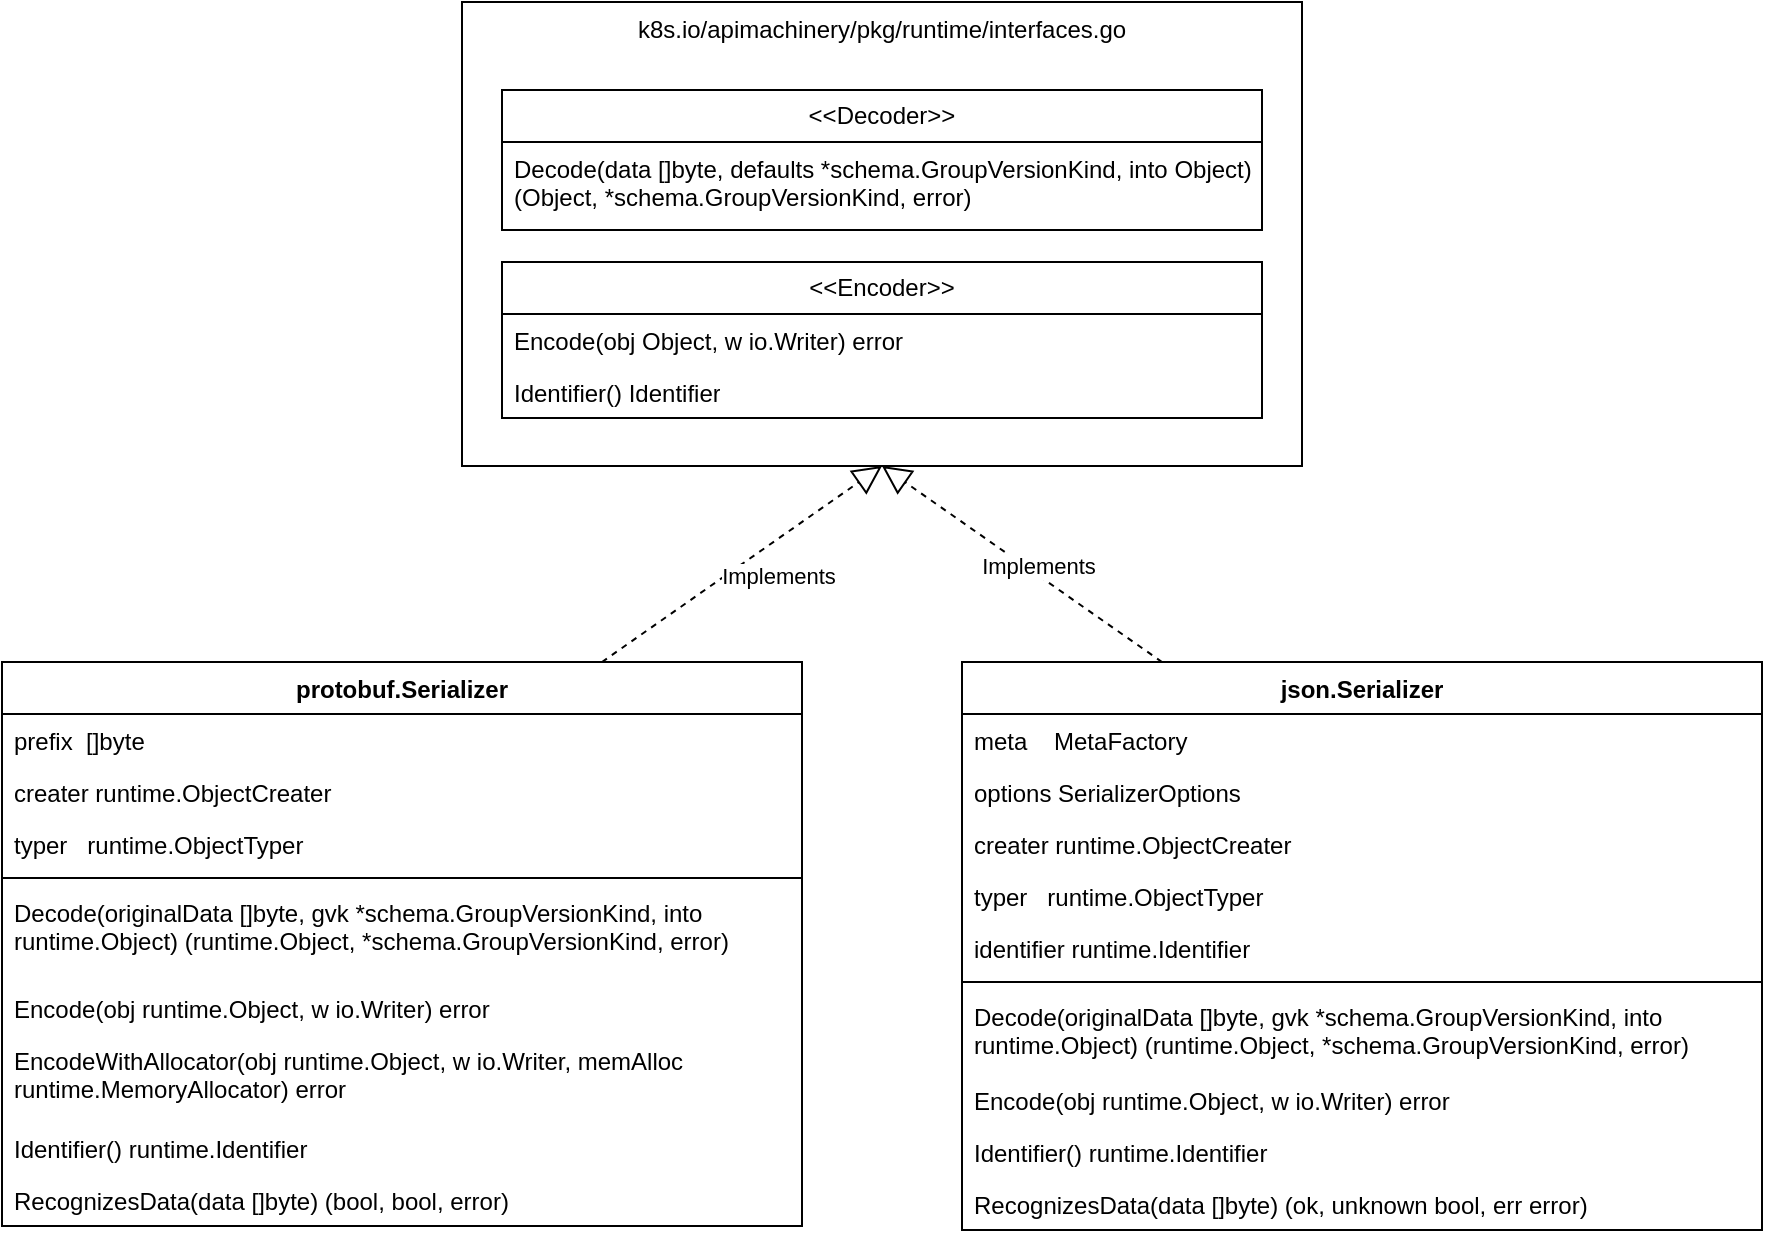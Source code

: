 <mxfile version="21.6.8" type="device">
  <diagram name="第 1 页" id="g9a9WJbPd82pONv9eINM">
    <mxGraphModel dx="2752" dy="-341" grid="1" gridSize="10" guides="1" tooltips="1" connect="1" arrows="1" fold="1" page="1" pageScale="1" pageWidth="827" pageHeight="1169" math="0" shadow="0">
      <root>
        <mxCell id="0" />
        <mxCell id="1" parent="0" />
        <mxCell id="4605UwU9DzvmUd3ZkHMn-1" value="json.Serializer" style="swimlane;fontStyle=1;align=center;verticalAlign=top;childLayout=stackLayout;horizontal=1;startSize=26;horizontalStack=0;resizeParent=1;resizeParentMax=0;resizeLast=0;collapsible=1;marginBottom=0;whiteSpace=wrap;html=1;" vertex="1" parent="1">
          <mxGeometry x="-1120" y="2280" width="400" height="284" as="geometry" />
        </mxCell>
        <mxCell id="4605UwU9DzvmUd3ZkHMn-2" value="meta&amp;nbsp; &amp;nbsp; MetaFactory" style="text;strokeColor=none;fillColor=none;align=left;verticalAlign=top;spacingLeft=4;spacingRight=4;overflow=hidden;rotatable=0;points=[[0,0.5],[1,0.5]];portConstraint=eastwest;whiteSpace=wrap;html=1;" vertex="1" parent="4605UwU9DzvmUd3ZkHMn-1">
          <mxGeometry y="26" width="400" height="26" as="geometry" />
        </mxCell>
        <mxCell id="4605UwU9DzvmUd3ZkHMn-3" value="options SerializerOptions" style="text;strokeColor=none;fillColor=none;align=left;verticalAlign=top;spacingLeft=4;spacingRight=4;overflow=hidden;rotatable=0;points=[[0,0.5],[1,0.5]];portConstraint=eastwest;whiteSpace=wrap;html=1;" vertex="1" parent="4605UwU9DzvmUd3ZkHMn-1">
          <mxGeometry y="52" width="400" height="26" as="geometry" />
        </mxCell>
        <mxCell id="4605UwU9DzvmUd3ZkHMn-4" value="creater runtime.ObjectCreater" style="text;strokeColor=none;fillColor=none;align=left;verticalAlign=top;spacingLeft=4;spacingRight=4;overflow=hidden;rotatable=0;points=[[0,0.5],[1,0.5]];portConstraint=eastwest;whiteSpace=wrap;html=1;" vertex="1" parent="4605UwU9DzvmUd3ZkHMn-1">
          <mxGeometry y="78" width="400" height="26" as="geometry" />
        </mxCell>
        <mxCell id="4605UwU9DzvmUd3ZkHMn-5" value="typer&amp;nbsp; &amp;nbsp;runtime.ObjectTyper" style="text;strokeColor=none;fillColor=none;align=left;verticalAlign=top;spacingLeft=4;spacingRight=4;overflow=hidden;rotatable=0;points=[[0,0.5],[1,0.5]];portConstraint=eastwest;whiteSpace=wrap;html=1;" vertex="1" parent="4605UwU9DzvmUd3ZkHMn-1">
          <mxGeometry y="104" width="400" height="26" as="geometry" />
        </mxCell>
        <mxCell id="4605UwU9DzvmUd3ZkHMn-6" value="identifier runtime.Identifier" style="text;strokeColor=none;fillColor=none;align=left;verticalAlign=top;spacingLeft=4;spacingRight=4;overflow=hidden;rotatable=0;points=[[0,0.5],[1,0.5]];portConstraint=eastwest;whiteSpace=wrap;html=1;" vertex="1" parent="4605UwU9DzvmUd3ZkHMn-1">
          <mxGeometry y="130" width="400" height="26" as="geometry" />
        </mxCell>
        <mxCell id="4605UwU9DzvmUd3ZkHMn-7" value="" style="line;strokeWidth=1;fillColor=none;align=left;verticalAlign=middle;spacingTop=-1;spacingLeft=3;spacingRight=3;rotatable=0;labelPosition=right;points=[];portConstraint=eastwest;strokeColor=inherit;" vertex="1" parent="4605UwU9DzvmUd3ZkHMn-1">
          <mxGeometry y="156" width="400" height="8" as="geometry" />
        </mxCell>
        <mxCell id="4605UwU9DzvmUd3ZkHMn-8" value="Decode(originalData []byte, gvk *schema.GroupVersionKind, into runtime.Object) (runtime.Object, *schema.GroupVersionKind, error)" style="text;strokeColor=none;fillColor=none;align=left;verticalAlign=top;spacingLeft=4;spacingRight=4;overflow=hidden;rotatable=0;points=[[0,0.5],[1,0.5]];portConstraint=eastwest;whiteSpace=wrap;html=1;" vertex="1" parent="4605UwU9DzvmUd3ZkHMn-1">
          <mxGeometry y="164" width="400" height="42" as="geometry" />
        </mxCell>
        <mxCell id="4605UwU9DzvmUd3ZkHMn-9" value="Encode(obj runtime.Object, w io.Writer) error" style="text;strokeColor=none;fillColor=none;align=left;verticalAlign=top;spacingLeft=4;spacingRight=4;overflow=hidden;rotatable=0;points=[[0,0.5],[1,0.5]];portConstraint=eastwest;whiteSpace=wrap;html=1;" vertex="1" parent="4605UwU9DzvmUd3ZkHMn-1">
          <mxGeometry y="206" width="400" height="26" as="geometry" />
        </mxCell>
        <mxCell id="4605UwU9DzvmUd3ZkHMn-10" value="Identifier() runtime.Identifier" style="text;strokeColor=none;fillColor=none;align=left;verticalAlign=top;spacingLeft=4;spacingRight=4;overflow=hidden;rotatable=0;points=[[0,0.5],[1,0.5]];portConstraint=eastwest;whiteSpace=wrap;html=1;" vertex="1" parent="4605UwU9DzvmUd3ZkHMn-1">
          <mxGeometry y="232" width="400" height="26" as="geometry" />
        </mxCell>
        <mxCell id="4605UwU9DzvmUd3ZkHMn-11" value="RecognizesData(data []byte) (ok, unknown bool, err error)" style="text;strokeColor=none;fillColor=none;align=left;verticalAlign=top;spacingLeft=4;spacingRight=4;overflow=hidden;rotatable=0;points=[[0,0.5],[1,0.5]];portConstraint=eastwest;whiteSpace=wrap;html=1;" vertex="1" parent="4605UwU9DzvmUd3ZkHMn-1">
          <mxGeometry y="258" width="400" height="26" as="geometry" />
        </mxCell>
        <mxCell id="4605UwU9DzvmUd3ZkHMn-12" value="protobuf.Serializer" style="swimlane;fontStyle=1;align=center;verticalAlign=top;childLayout=stackLayout;horizontal=1;startSize=26;horizontalStack=0;resizeParent=1;resizeParentMax=0;resizeLast=0;collapsible=1;marginBottom=0;whiteSpace=wrap;html=1;" vertex="1" parent="1">
          <mxGeometry x="-1600" y="2280" width="400" height="282" as="geometry" />
        </mxCell>
        <mxCell id="4605UwU9DzvmUd3ZkHMn-13" value="prefix&amp;nbsp; []byte" style="text;strokeColor=none;fillColor=none;align=left;verticalAlign=top;spacingLeft=4;spacingRight=4;overflow=hidden;rotatable=0;points=[[0,0.5],[1,0.5]];portConstraint=eastwest;whiteSpace=wrap;html=1;" vertex="1" parent="4605UwU9DzvmUd3ZkHMn-12">
          <mxGeometry y="26" width="400" height="26" as="geometry" />
        </mxCell>
        <mxCell id="4605UwU9DzvmUd3ZkHMn-14" value="creater runtime.ObjectCreater" style="text;strokeColor=none;fillColor=none;align=left;verticalAlign=top;spacingLeft=4;spacingRight=4;overflow=hidden;rotatable=0;points=[[0,0.5],[1,0.5]];portConstraint=eastwest;whiteSpace=wrap;html=1;" vertex="1" parent="4605UwU9DzvmUd3ZkHMn-12">
          <mxGeometry y="52" width="400" height="26" as="geometry" />
        </mxCell>
        <mxCell id="4605UwU9DzvmUd3ZkHMn-15" value="typer&amp;nbsp; &amp;nbsp;runtime.ObjectTyper" style="text;strokeColor=none;fillColor=none;align=left;verticalAlign=top;spacingLeft=4;spacingRight=4;overflow=hidden;rotatable=0;points=[[0,0.5],[1,0.5]];portConstraint=eastwest;whiteSpace=wrap;html=1;" vertex="1" parent="4605UwU9DzvmUd3ZkHMn-12">
          <mxGeometry y="78" width="400" height="26" as="geometry" />
        </mxCell>
        <mxCell id="4605UwU9DzvmUd3ZkHMn-16" value="" style="line;strokeWidth=1;fillColor=none;align=left;verticalAlign=middle;spacingTop=-1;spacingLeft=3;spacingRight=3;rotatable=0;labelPosition=right;points=[];portConstraint=eastwest;strokeColor=inherit;" vertex="1" parent="4605UwU9DzvmUd3ZkHMn-12">
          <mxGeometry y="104" width="400" height="8" as="geometry" />
        </mxCell>
        <mxCell id="4605UwU9DzvmUd3ZkHMn-17" value="Decode(originalData []byte, gvk *schema.GroupVersionKind, into runtime.Object) (runtime.Object, *schema.GroupVersionKind, error)" style="text;strokeColor=none;fillColor=none;align=left;verticalAlign=top;spacingLeft=4;spacingRight=4;overflow=hidden;rotatable=0;points=[[0,0.5],[1,0.5]];portConstraint=eastwest;whiteSpace=wrap;html=1;" vertex="1" parent="4605UwU9DzvmUd3ZkHMn-12">
          <mxGeometry y="112" width="400" height="48" as="geometry" />
        </mxCell>
        <mxCell id="4605UwU9DzvmUd3ZkHMn-18" value="Encode(obj runtime.Object, w io.Writer) error" style="text;strokeColor=none;fillColor=none;align=left;verticalAlign=top;spacingLeft=4;spacingRight=4;overflow=hidden;rotatable=0;points=[[0,0.5],[1,0.5]];portConstraint=eastwest;whiteSpace=wrap;html=1;" vertex="1" parent="4605UwU9DzvmUd3ZkHMn-12">
          <mxGeometry y="160" width="400" height="26" as="geometry" />
        </mxCell>
        <mxCell id="4605UwU9DzvmUd3ZkHMn-19" value="EncodeWithAllocator(obj runtime.Object, w io.Writer, memAlloc runtime.MemoryAllocator) error" style="text;strokeColor=none;fillColor=none;align=left;verticalAlign=top;spacingLeft=4;spacingRight=4;overflow=hidden;rotatable=0;points=[[0,0.5],[1,0.5]];portConstraint=eastwest;whiteSpace=wrap;html=1;" vertex="1" parent="4605UwU9DzvmUd3ZkHMn-12">
          <mxGeometry y="186" width="400" height="44" as="geometry" />
        </mxCell>
        <mxCell id="4605UwU9DzvmUd3ZkHMn-20" value="Identifier() runtime.Identifier" style="text;strokeColor=none;fillColor=none;align=left;verticalAlign=top;spacingLeft=4;spacingRight=4;overflow=hidden;rotatable=0;points=[[0,0.5],[1,0.5]];portConstraint=eastwest;whiteSpace=wrap;html=1;" vertex="1" parent="4605UwU9DzvmUd3ZkHMn-12">
          <mxGeometry y="230" width="400" height="26" as="geometry" />
        </mxCell>
        <mxCell id="4605UwU9DzvmUd3ZkHMn-21" value="RecognizesData(data []byte) (bool, bool, error)" style="text;strokeColor=none;fillColor=none;align=left;verticalAlign=top;spacingLeft=4;spacingRight=4;overflow=hidden;rotatable=0;points=[[0,0.5],[1,0.5]];portConstraint=eastwest;whiteSpace=wrap;html=1;" vertex="1" parent="4605UwU9DzvmUd3ZkHMn-12">
          <mxGeometry y="256" width="400" height="26" as="geometry" />
        </mxCell>
        <mxCell id="4605UwU9DzvmUd3ZkHMn-22" value="" style="endArrow=block;dashed=1;endFill=0;endSize=12;html=1;rounded=0;entryX=0.5;entryY=1;entryDx=0;entryDy=0;exitX=0.25;exitY=0;exitDx=0;exitDy=0;" edge="1" parent="1" source="4605UwU9DzvmUd3ZkHMn-1" target="4605UwU9DzvmUd3ZkHMn-27">
          <mxGeometry width="160" relative="1" as="geometry">
            <mxPoint x="-1260" y="2000" as="sourcePoint" />
            <mxPoint x="-1250" y="2060" as="targetPoint" />
          </mxGeometry>
        </mxCell>
        <mxCell id="4605UwU9DzvmUd3ZkHMn-23" value="Implements" style="edgeLabel;html=1;align=center;verticalAlign=middle;resizable=0;points=[];" vertex="1" connectable="0" parent="4605UwU9DzvmUd3ZkHMn-22">
          <mxGeometry x="-0.118" relative="1" as="geometry">
            <mxPoint y="-5" as="offset" />
          </mxGeometry>
        </mxCell>
        <mxCell id="4605UwU9DzvmUd3ZkHMn-24" value="" style="endArrow=block;dashed=1;endFill=0;endSize=12;html=1;rounded=0;exitX=0.75;exitY=0;exitDx=0;exitDy=0;entryX=0.5;entryY=1;entryDx=0;entryDy=0;" edge="1" parent="1" source="4605UwU9DzvmUd3ZkHMn-12" target="4605UwU9DzvmUd3ZkHMn-27">
          <mxGeometry width="160" relative="1" as="geometry">
            <mxPoint x="-1250" y="2430" as="sourcePoint" />
            <mxPoint x="-1230" y="2140" as="targetPoint" />
          </mxGeometry>
        </mxCell>
        <mxCell id="4605UwU9DzvmUd3ZkHMn-25" value="Implements" style="edgeLabel;html=1;align=center;verticalAlign=middle;resizable=0;points=[];" vertex="1" connectable="0" parent="4605UwU9DzvmUd3ZkHMn-24">
          <mxGeometry x="0.228" y="-3" relative="1" as="geometry">
            <mxPoint y="15" as="offset" />
          </mxGeometry>
        </mxCell>
        <mxCell id="4605UwU9DzvmUd3ZkHMn-26" value="" style="group" vertex="1" connectable="0" parent="1">
          <mxGeometry x="-1370" y="1950" width="420" height="232" as="geometry" />
        </mxCell>
        <mxCell id="4605UwU9DzvmUd3ZkHMn-27" value="k8s.io/apimachinery/pkg/runtime/interfaces.go" style="rounded=0;whiteSpace=wrap;html=1;verticalAlign=top;" vertex="1" parent="4605UwU9DzvmUd3ZkHMn-26">
          <mxGeometry width="420" height="232" as="geometry" />
        </mxCell>
        <mxCell id="4605UwU9DzvmUd3ZkHMn-28" value="&amp;lt;&amp;lt;Encoder&amp;gt;&amp;gt;" style="swimlane;fontStyle=0;childLayout=stackLayout;horizontal=1;startSize=26;fillColor=none;horizontalStack=0;resizeParent=1;resizeParentMax=0;resizeLast=0;collapsible=1;marginBottom=0;whiteSpace=wrap;html=1;" vertex="1" parent="4605UwU9DzvmUd3ZkHMn-26">
          <mxGeometry x="20" y="130" width="380" height="78" as="geometry" />
        </mxCell>
        <mxCell id="4605UwU9DzvmUd3ZkHMn-29" value="Encode(obj Object, w io.Writer) error" style="text;strokeColor=none;fillColor=none;align=left;verticalAlign=top;spacingLeft=4;spacingRight=4;overflow=hidden;rotatable=0;points=[[0,0.5],[1,0.5]];portConstraint=eastwest;whiteSpace=wrap;html=1;" vertex="1" parent="4605UwU9DzvmUd3ZkHMn-28">
          <mxGeometry y="26" width="380" height="26" as="geometry" />
        </mxCell>
        <mxCell id="4605UwU9DzvmUd3ZkHMn-30" value="Identifier() Identifier" style="text;strokeColor=none;fillColor=none;align=left;verticalAlign=top;spacingLeft=4;spacingRight=4;overflow=hidden;rotatable=0;points=[[0,0.5],[1,0.5]];portConstraint=eastwest;whiteSpace=wrap;html=1;" vertex="1" parent="4605UwU9DzvmUd3ZkHMn-28">
          <mxGeometry y="52" width="380" height="26" as="geometry" />
        </mxCell>
        <mxCell id="4605UwU9DzvmUd3ZkHMn-31" value="&amp;lt;&amp;lt;Decoder&amp;gt;&amp;gt;" style="swimlane;fontStyle=0;childLayout=stackLayout;horizontal=1;startSize=26;fillColor=none;horizontalStack=0;resizeParent=1;resizeParentMax=0;resizeLast=0;collapsible=1;marginBottom=0;whiteSpace=wrap;html=1;" vertex="1" parent="4605UwU9DzvmUd3ZkHMn-26">
          <mxGeometry x="20" y="44" width="380" height="70" as="geometry" />
        </mxCell>
        <mxCell id="4605UwU9DzvmUd3ZkHMn-32" value="Decode(data []byte, defaults *schema.GroupVersionKind, into Object) (Object, *schema.GroupVersionKind, error)" style="text;strokeColor=none;fillColor=none;align=left;verticalAlign=top;spacingLeft=4;spacingRight=4;overflow=hidden;rotatable=0;points=[[0,0.5],[1,0.5]];portConstraint=eastwest;whiteSpace=wrap;html=1;" vertex="1" parent="4605UwU9DzvmUd3ZkHMn-31">
          <mxGeometry y="26" width="380" height="44" as="geometry" />
        </mxCell>
      </root>
    </mxGraphModel>
  </diagram>
</mxfile>
